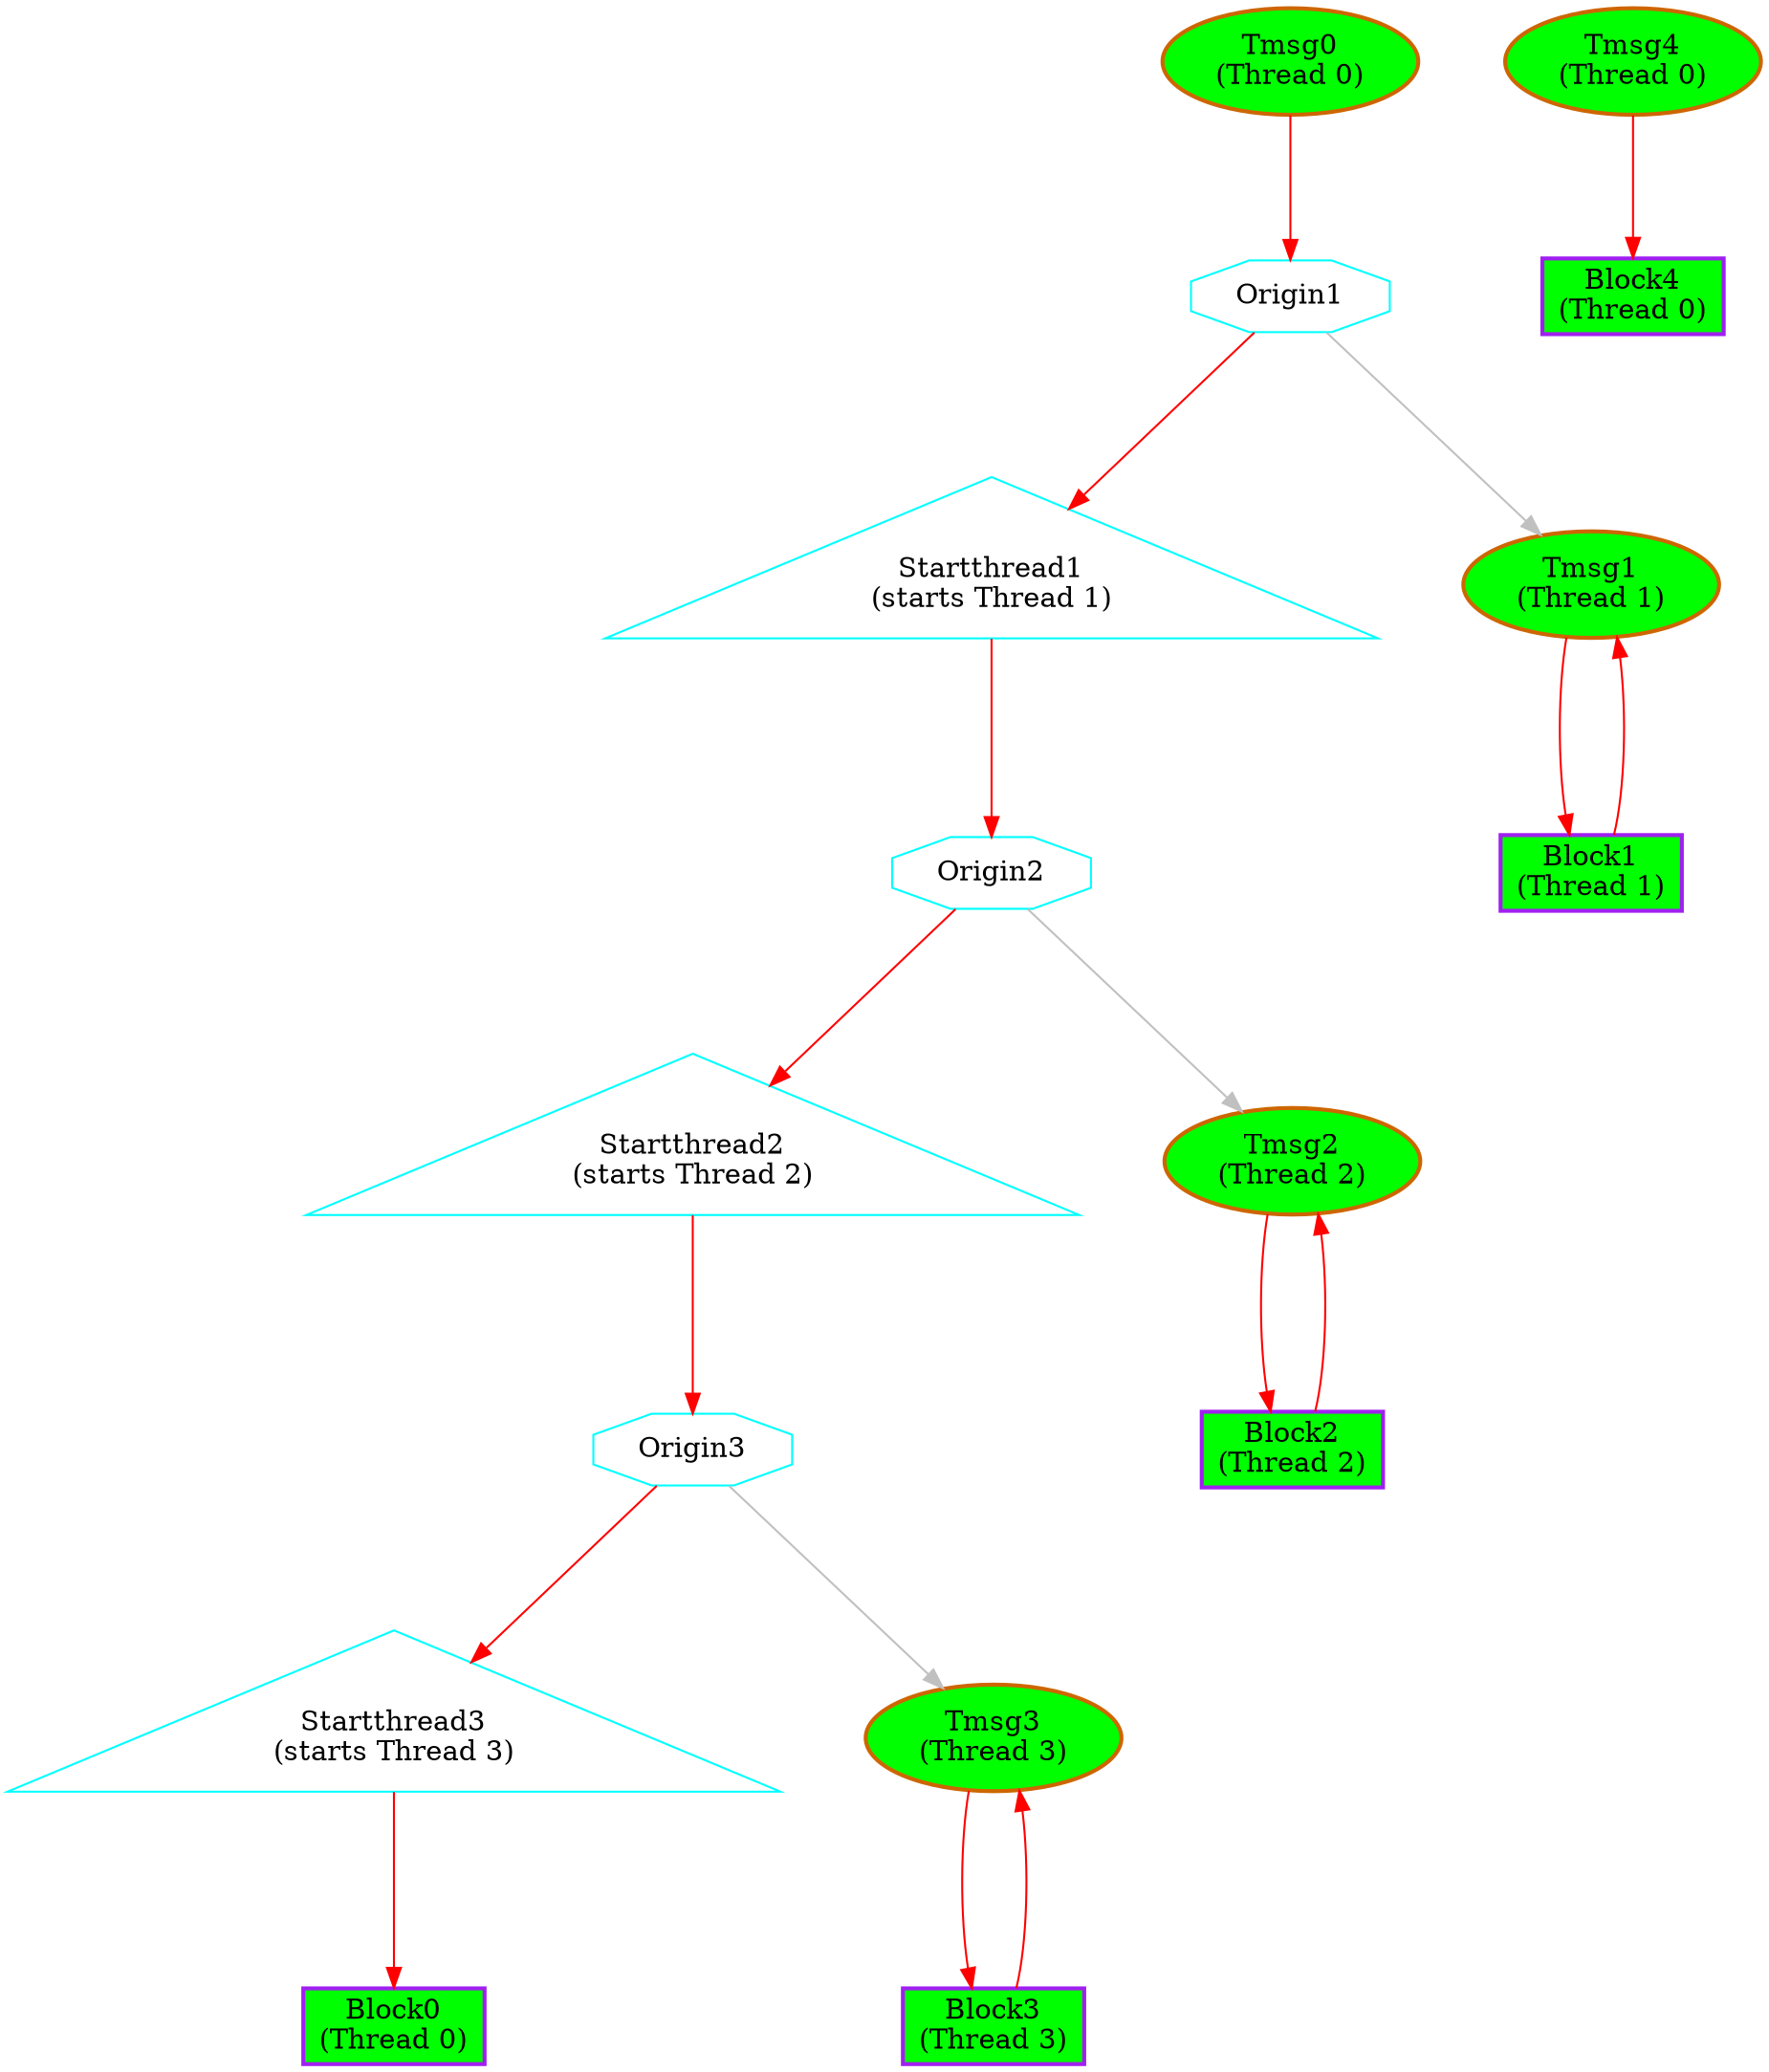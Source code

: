digraph G {
graph [root="Demo",rankdir   = TB, nodesep           = 0.6, mindist     = 1.0, ranksep = 1.0, overlap = false]
node [style     = "filled", fillcolor = "white", color = "black"]
Block0[label="Block0\n(Thread 0)" cpu="0", flags="0x00108107", type="block", tperiod="10000000", pattern="X", patentry="false", patexit="true", beamproc="undefined", bpentry="false", bpexit="false", qlo="true", qhi="false", qil="false", shape     = "rectangle", fillcolor = "green", penwidth=2, color = "purple"];
Block1[label="Block1\n(Thread 1)" cpu="0", flags="0x00108107", type="block", tperiod="10000000", pattern="A", patentry="false", patexit="true", beamproc="undefined", bpentry="false", bpexit="false", qlo="true", qhi="false", qil="false", shape     = "rectangle", fillcolor = "green", penwidth=2, color = "purple"];
Block2[label="Block2\n(Thread 2)" cpu="0", flags="0x00108107", type="block", tperiod="10000000", pattern="B", patentry="false", patexit="true", beamproc="undefined", bpentry="false", bpexit="false", qlo="true", qhi="false", qil="false", shape     = "rectangle", fillcolor = "green", penwidth=2, color = "purple"];
Block3[label="Block3\n(Thread 3)" cpu="0", flags="0x00108107", type="block", tperiod="10000000", pattern="C", patentry="false", patexit="true", beamproc="undefined", bpentry="false", bpexit="false", qlo="true", qhi="false", qil="false", shape     = "rectangle", fillcolor = "green", penwidth=2, color = "purple"];
Block4[label="Block4\n(Thread 0)" cpu="0", flags="0x00108107", type="block", tperiod="10000000", pattern="D", patentry="false", patexit="true", beamproc="undefined", bpentry="false", bpexit="false", qlo="true", qhi="false", qil="false", shape     = "rectangle", fillcolor = "green", penwidth=2, color = "purple"];
Origin1[cpu="0", flags="0x0000000d", type="origin", toffs="0", pattern="A", patentry="false", patexit="false", beamproc="undefined", bpentry="false", bpexit="false", thread="1", shape     = "octagon", color  = "cyan", fillcolor = "white"];
Origin2[cpu="0", flags="0x0000000d", type="origin", toffs="0", pattern="B", patentry="false", patexit="false", beamproc="undefined", bpentry="false", bpexit="false", thread="2", shape     = "octagon", color  = "cyan", fillcolor = "white"];
Origin3[cpu="0", flags="0x0000000d", type="origin", toffs="0", pattern="C", patentry="false", patexit="false", beamproc="undefined", bpentry="false", bpexit="false", thread="3", shape     = "octagon", color  = "cyan", fillcolor = "white"];
Startthread1[label="Startthread1\n(starts Thread 1)" cpu="0", flags="0x0000000e", type="startthread", toffs="0", pattern="A", patentry="false", patexit="false", beamproc="undefined", bpentry="false", bpexit="false", startoffs="0", thread="1", shape     = "triangle", color  = "cyan", fillcolor = "white"];
Startthread2[label="Startthread2\n(starts Thread 2)" cpu="0", flags="0x0000000e", type="startthread", toffs="0", pattern="B", patentry="false", patexit="false", beamproc="undefined", bpentry="false", bpexit="false", startoffs="0", thread="2", shape     = "triangle", color  = "cyan", fillcolor = "white"];
Startthread3[label="Startthread3\n(starts Thread 3)" cpu="0", flags="0x0000000e", type="startthread", toffs="0", pattern="C", patentry="false", patexit="false", beamproc="undefined", bpentry="false", bpexit="false", startoffs="0", thread="3", shape     = "triangle", color  = "cyan", fillcolor = "white"];
Tmsg0[label="Tmsg0\n(Thread 0)" cpu="0", flags="0x00002102", type="tmsg", toffs="0", pattern="X", patentry="true", patexit="false", beamproc="undefined", bpentry="false", bpexit="false", fid="1", gid="0", evtno="0", beamin="0", bpcstart="0", sid="0", bpid="0", reqnobeam="0", vacc="0", id="0x1000000000000000", par="0x0000000000000000", tef="0", shape     = "oval", fillcolor = "green", penwidth=2, color = "darkorange3"];
Tmsg1[label="Tmsg1\n(Thread 1)" cpu="0", flags="0x00002102", type="tmsg", toffs="1000000", pattern="A", patentry="true", patexit="false", beamproc="undefined", bpentry="false", bpexit="false", fid="1", gid="0", evtno="0", beamin="0", bpcstart="0", sid="0", bpid="0", reqnobeam="0", vacc="0", id="0x1000000000000000", par="0x0000000000000001", tef="0", shape     = "oval", fillcolor = "green", penwidth=2, color = "darkorange3"];
Tmsg2[label="Tmsg2\n(Thread 2)" cpu="0", flags="0x00002102", type="tmsg", toffs="2000000", pattern="B", patentry="true", patexit="false", beamproc="undefined", bpentry="false", bpexit="false", fid="1", gid="0", evtno="0", beamin="0", bpcstart="0", sid="0", bpid="0", reqnobeam="0", vacc="0", id="0x1000000000000000", par="0x0000000000000002", tef="0", shape     = "oval", fillcolor = "green", penwidth=2, color = "darkorange3"];
Tmsg3[label="Tmsg3\n(Thread 3)" cpu="0", flags="0x00002102", type="tmsg", toffs="3000000", pattern="C", patentry="true", patexit="false", beamproc="undefined", bpentry="false", bpexit="false", fid="1", gid="0", evtno="0", beamin="0", bpcstart="0", sid="0", bpid="0", reqnobeam="0", vacc="0", id="0x1000000000000000", par="0x0000000000000003", tef="0", shape     = "oval", fillcolor = "green", penwidth=2, color = "darkorange3"];
Tmsg4[label="Tmsg4\n(Thread 0)" cpu="0", flags="0x00002102", type="tmsg", toffs="0", pattern="D", patentry="true", patexit="false", beamproc="undefined", bpentry="false", bpexit="false", fid="1", gid="0", evtno="0", beamin="0", bpcstart="0", sid="0", bpid="0", reqnobeam="0", vacc="0", id="0x1000000000000000", par="0x0000000000000004", tef="0", shape     = "oval", fillcolor = "green", penwidth=2, color = "darkorange3"];
Startthread2->Origin3 [type="defdst", color = "red"];
Origin3->Startthread3 [type="defdst", color = "red"];
Origin3->Tmsg3 [type="origindst", color = "gray"];
Block1->Tmsg1 [type="defdst", color = "red"];
Block2->Tmsg2 [type="defdst", color = "red"];
Block3->Tmsg3 [type="defdst", color = "red"];
Origin1->Startthread1 [type="defdst", color = "red"];
Origin1->Tmsg1 [type="origindst", color = "gray"];
Origin2->Startthread2 [type="defdst", color = "red"];
Origin2->Tmsg2 [type="origindst", color = "gray"];
Startthread1->Origin2 [type="defdst", color = "red"];
Startthread3->Block0 [type="defdst", color = "red"];
Tmsg0->Origin1 [type="defdst", color = "red"];
Tmsg1->Block1 [type="defdst", color = "red"];
Tmsg2->Block2 [type="defdst", color = "red"];
Tmsg3->Block3 [type="defdst", color = "red"];
Tmsg4->Block4 [type="defdst", color = "red"];
}
